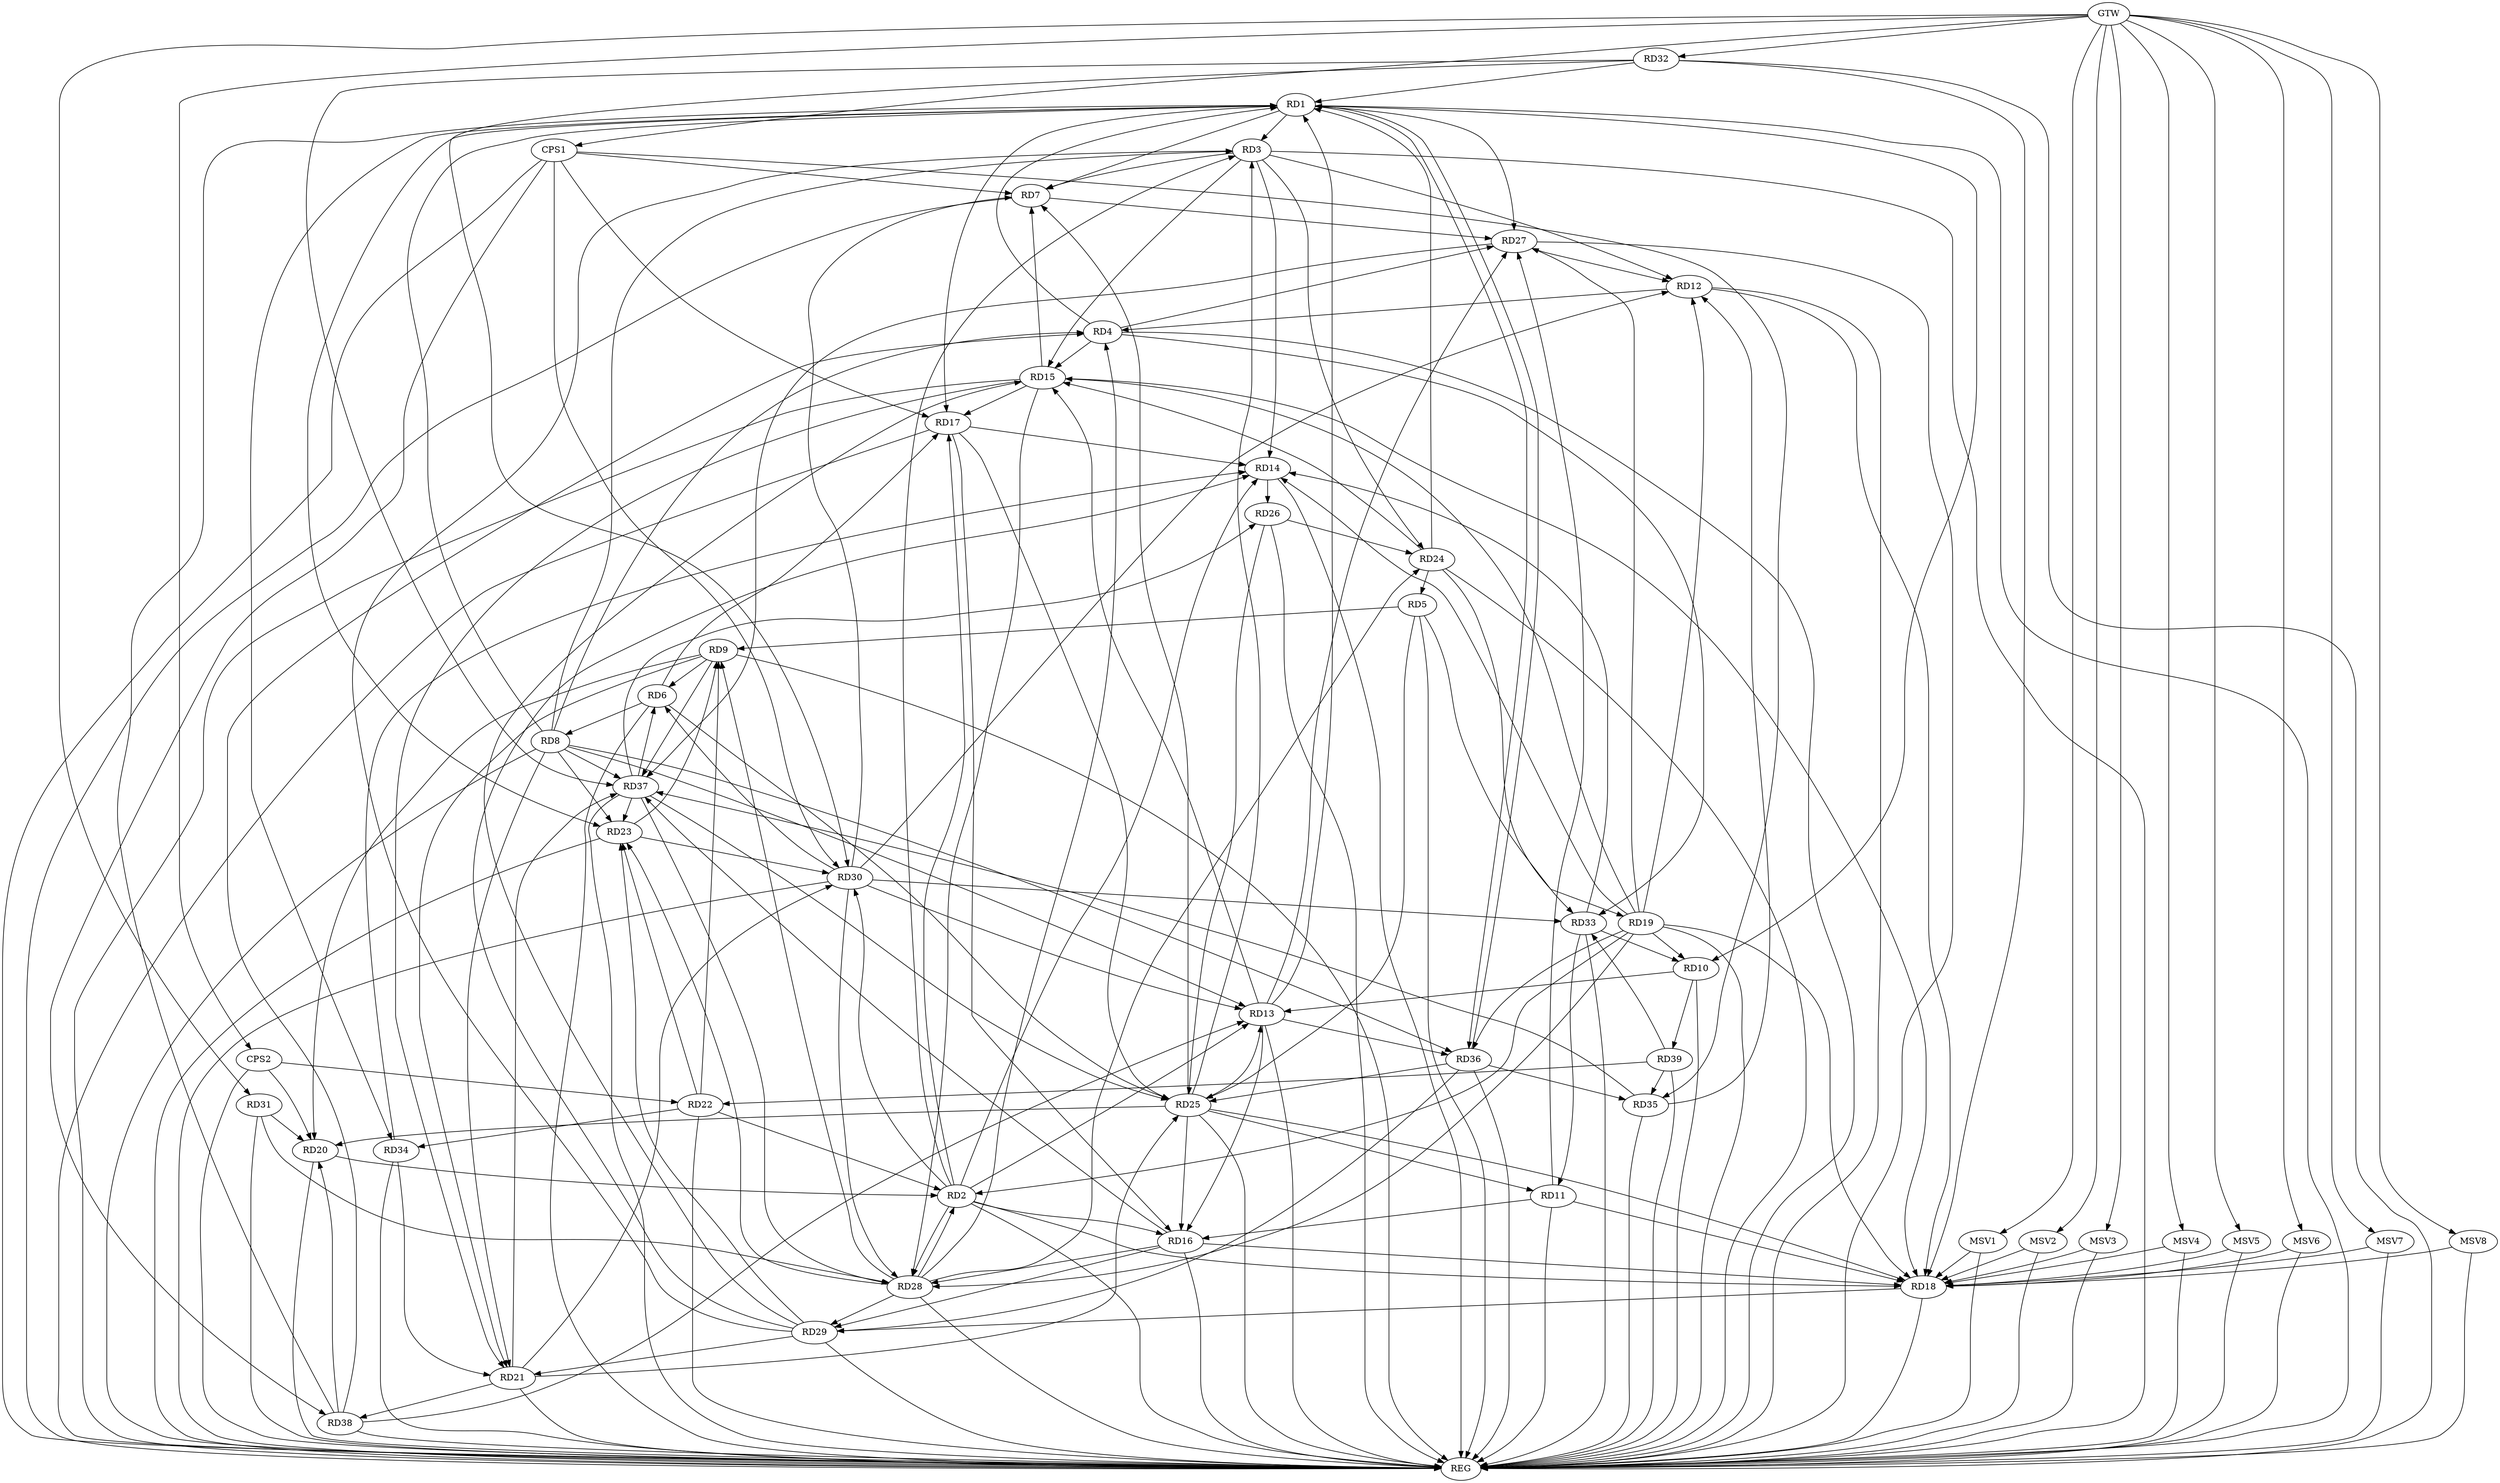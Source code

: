 strict digraph G {
  RD1 [ label="RD1" ];
  RD2 [ label="RD2" ];
  RD3 [ label="RD3" ];
  RD4 [ label="RD4" ];
  RD5 [ label="RD5" ];
  RD6 [ label="RD6" ];
  RD7 [ label="RD7" ];
  RD8 [ label="RD8" ];
  RD9 [ label="RD9" ];
  RD10 [ label="RD10" ];
  RD11 [ label="RD11" ];
  RD12 [ label="RD12" ];
  RD13 [ label="RD13" ];
  RD14 [ label="RD14" ];
  RD15 [ label="RD15" ];
  RD16 [ label="RD16" ];
  RD17 [ label="RD17" ];
  RD18 [ label="RD18" ];
  RD19 [ label="RD19" ];
  RD20 [ label="RD20" ];
  RD21 [ label="RD21" ];
  RD22 [ label="RD22" ];
  RD23 [ label="RD23" ];
  RD24 [ label="RD24" ];
  RD25 [ label="RD25" ];
  RD26 [ label="RD26" ];
  RD27 [ label="RD27" ];
  RD28 [ label="RD28" ];
  RD29 [ label="RD29" ];
  RD30 [ label="RD30" ];
  RD31 [ label="RD31" ];
  RD32 [ label="RD32" ];
  RD33 [ label="RD33" ];
  RD34 [ label="RD34" ];
  RD35 [ label="RD35" ];
  RD36 [ label="RD36" ];
  RD37 [ label="RD37" ];
  RD38 [ label="RD38" ];
  RD39 [ label="RD39" ];
  CPS1 [ label="CPS1" ];
  CPS2 [ label="CPS2" ];
  GTW [ label="GTW" ];
  REG [ label="REG" ];
  MSV1 [ label="MSV1" ];
  MSV2 [ label="MSV2" ];
  MSV3 [ label="MSV3" ];
  MSV4 [ label="MSV4" ];
  MSV5 [ label="MSV5" ];
  MSV6 [ label="MSV6" ];
  MSV7 [ label="MSV7" ];
  MSV8 [ label="MSV8" ];
  RD1 -> RD3;
  RD4 -> RD1;
  RD1 -> RD7;
  RD8 -> RD1;
  RD1 -> RD10;
  RD13 -> RD1;
  RD1 -> RD17;
  RD1 -> RD23;
  RD24 -> RD1;
  RD1 -> RD27;
  RD32 -> RD1;
  RD1 -> RD34;
  RD1 -> RD36;
  RD36 -> RD1;
  RD38 -> RD1;
  RD2 -> RD3;
  RD2 -> RD13;
  RD2 -> RD14;
  RD2 -> RD16;
  RD2 -> RD17;
  RD2 -> RD18;
  RD19 -> RD2;
  RD20 -> RD2;
  RD22 -> RD2;
  RD2 -> RD28;
  RD28 -> RD2;
  RD2 -> RD30;
  RD3 -> RD7;
  RD8 -> RD3;
  RD3 -> RD12;
  RD3 -> RD14;
  RD3 -> RD15;
  RD3 -> RD24;
  RD25 -> RD3;
  RD29 -> RD3;
  RD8 -> RD4;
  RD12 -> RD4;
  RD4 -> RD15;
  RD4 -> RD27;
  RD28 -> RD4;
  RD4 -> RD33;
  RD38 -> RD4;
  RD5 -> RD9;
  RD24 -> RD5;
  RD5 -> RD25;
  RD5 -> RD33;
  RD6 -> RD8;
  RD9 -> RD6;
  RD6 -> RD17;
  RD6 -> RD25;
  RD30 -> RD6;
  RD37 -> RD6;
  RD15 -> RD7;
  RD25 -> RD7;
  RD7 -> RD27;
  RD30 -> RD7;
  RD8 -> RD13;
  RD8 -> RD21;
  RD8 -> RD23;
  RD8 -> RD36;
  RD8 -> RD37;
  RD9 -> RD20;
  RD9 -> RD21;
  RD22 -> RD9;
  RD23 -> RD9;
  RD28 -> RD9;
  RD9 -> RD37;
  RD10 -> RD13;
  RD19 -> RD10;
  RD33 -> RD10;
  RD10 -> RD39;
  RD11 -> RD16;
  RD11 -> RD18;
  RD25 -> RD11;
  RD11 -> RD27;
  RD33 -> RD11;
  RD12 -> RD18;
  RD19 -> RD12;
  RD27 -> RD12;
  RD30 -> RD12;
  RD35 -> RD12;
  RD13 -> RD15;
  RD13 -> RD16;
  RD25 -> RD13;
  RD13 -> RD27;
  RD30 -> RD13;
  RD13 -> RD36;
  RD38 -> RD13;
  RD17 -> RD14;
  RD19 -> RD14;
  RD14 -> RD26;
  RD29 -> RD14;
  RD33 -> RD14;
  RD34 -> RD14;
  RD15 -> RD17;
  RD15 -> RD18;
  RD19 -> RD15;
  RD15 -> RD21;
  RD24 -> RD15;
  RD15 -> RD28;
  RD29 -> RD15;
  RD17 -> RD16;
  RD16 -> RD18;
  RD25 -> RD16;
  RD16 -> RD28;
  RD16 -> RD29;
  RD16 -> RD37;
  RD17 -> RD25;
  RD19 -> RD18;
  RD25 -> RD18;
  RD18 -> RD29;
  RD32 -> RD18;
  RD24 -> RD19;
  RD19 -> RD27;
  RD19 -> RD28;
  RD19 -> RD36;
  RD25 -> RD20;
  RD31 -> RD20;
  RD38 -> RD20;
  RD21 -> RD25;
  RD29 -> RD21;
  RD21 -> RD30;
  RD34 -> RD21;
  RD21 -> RD37;
  RD21 -> RD38;
  RD22 -> RD23;
  RD22 -> RD34;
  RD39 -> RD22;
  RD28 -> RD23;
  RD29 -> RD23;
  RD23 -> RD30;
  RD37 -> RD23;
  RD26 -> RD24;
  RD28 -> RD24;
  RD26 -> RD25;
  RD36 -> RD25;
  RD37 -> RD25;
  RD37 -> RD26;
  RD27 -> RD37;
  RD28 -> RD29;
  RD30 -> RD28;
  RD31 -> RD28;
  RD37 -> RD28;
  RD36 -> RD29;
  RD32 -> RD30;
  RD30 -> RD33;
  RD32 -> RD37;
  RD39 -> RD33;
  RD36 -> RD35;
  RD35 -> RD37;
  RD39 -> RD35;
  CPS1 -> RD38;
  CPS1 -> RD30;
  CPS1 -> RD17;
  CPS1 -> RD7;
  CPS1 -> RD35;
  CPS2 -> RD22;
  CPS2 -> RD20;
  GTW -> RD31;
  GTW -> RD32;
  GTW -> CPS1;
  GTW -> CPS2;
  RD1 -> REG;
  RD2 -> REG;
  RD3 -> REG;
  RD4 -> REG;
  RD5 -> REG;
  RD6 -> REG;
  RD7 -> REG;
  RD8 -> REG;
  RD9 -> REG;
  RD10 -> REG;
  RD11 -> REG;
  RD12 -> REG;
  RD13 -> REG;
  RD14 -> REG;
  RD15 -> REG;
  RD16 -> REG;
  RD17 -> REG;
  RD18 -> REG;
  RD19 -> REG;
  RD20 -> REG;
  RD21 -> REG;
  RD22 -> REG;
  RD23 -> REG;
  RD24 -> REG;
  RD25 -> REG;
  RD26 -> REG;
  RD27 -> REG;
  RD28 -> REG;
  RD29 -> REG;
  RD30 -> REG;
  RD31 -> REG;
  RD32 -> REG;
  RD33 -> REG;
  RD34 -> REG;
  RD35 -> REG;
  RD36 -> REG;
  RD37 -> REG;
  RD38 -> REG;
  RD39 -> REG;
  CPS1 -> REG;
  CPS2 -> REG;
  MSV1 -> RD18;
  MSV2 -> RD18;
  MSV3 -> RD18;
  MSV4 -> RD18;
  MSV5 -> RD18;
  MSV6 -> RD18;
  MSV7 -> RD18;
  MSV8 -> RD18;
  GTW -> MSV1;
  MSV1 -> REG;
  GTW -> MSV2;
  MSV2 -> REG;
  GTW -> MSV3;
  MSV3 -> REG;
  GTW -> MSV4;
  MSV4 -> REG;
  GTW -> MSV5;
  MSV5 -> REG;
  GTW -> MSV6;
  MSV6 -> REG;
  GTW -> MSV7;
  MSV7 -> REG;
  GTW -> MSV8;
  MSV8 -> REG;
}
